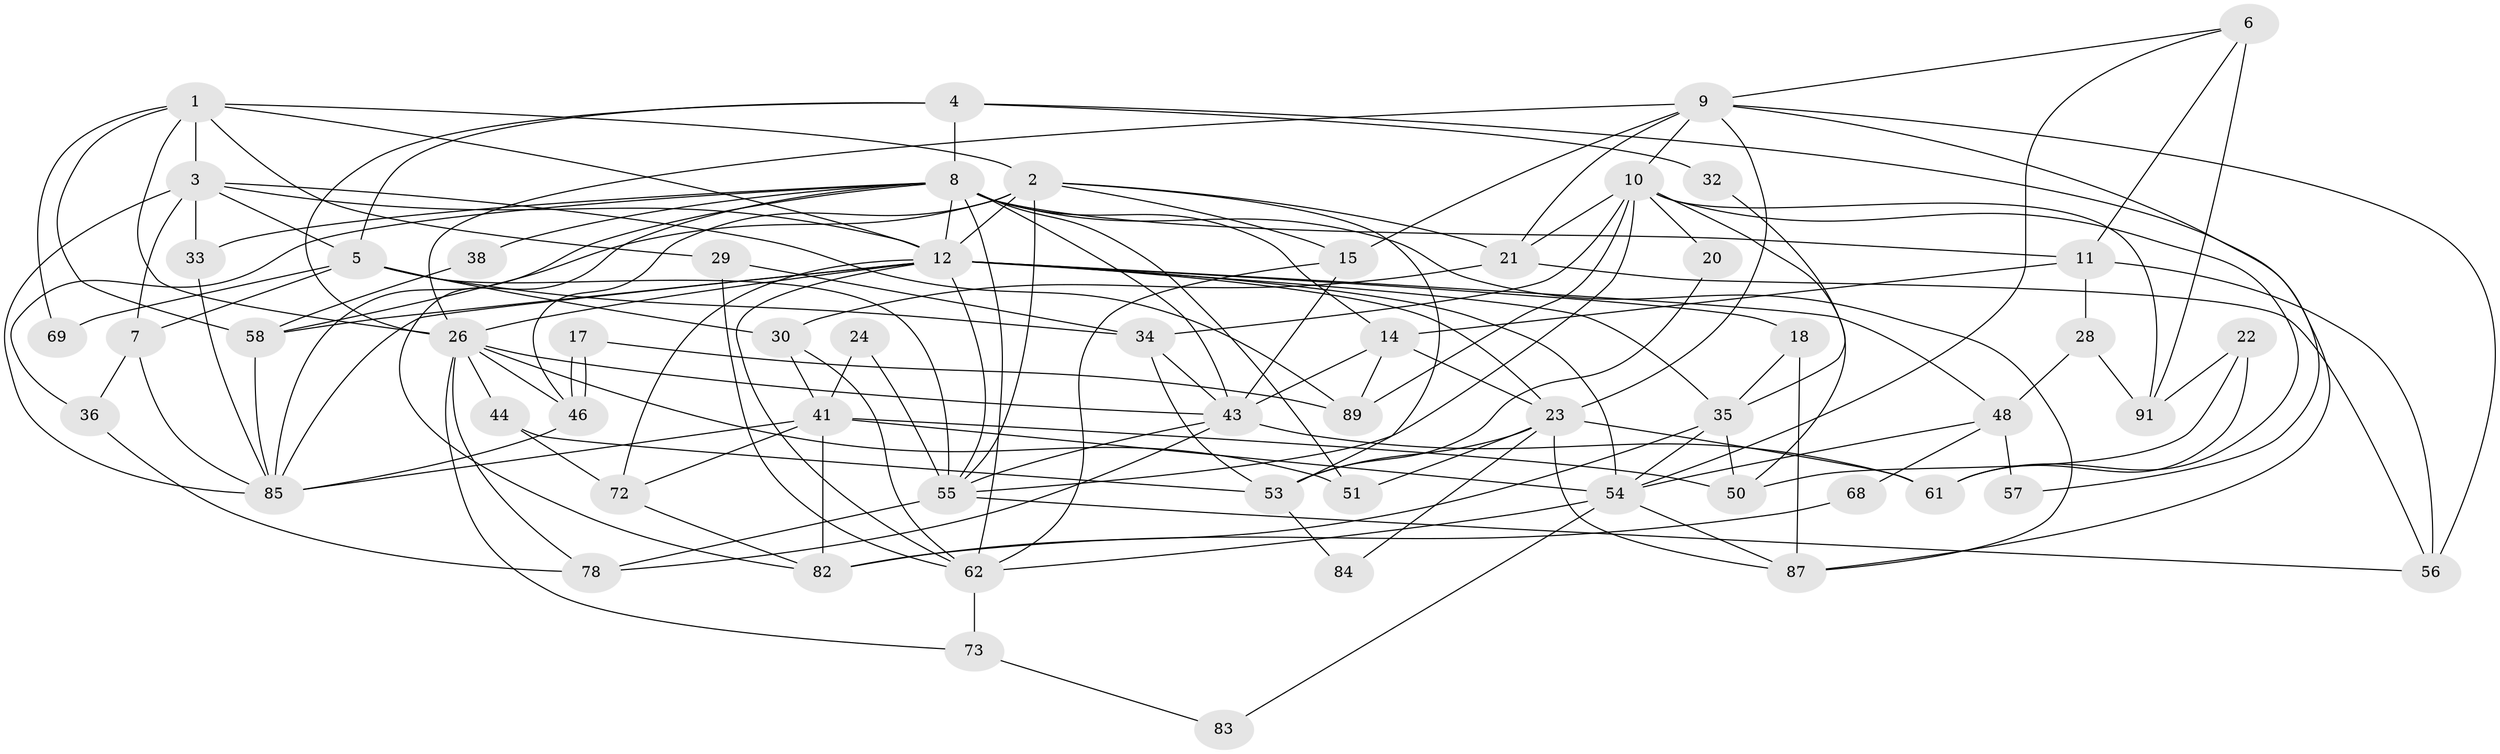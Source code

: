 // original degree distribution, {4: 0.27835051546391754, 5: 0.24742268041237114, 3: 0.17525773195876287, 7: 0.030927835051546393, 6: 0.09278350515463918, 2: 0.17525773195876287}
// Generated by graph-tools (version 1.1) at 2025/18/03/04/25 18:18:47]
// undirected, 58 vertices, 146 edges
graph export_dot {
graph [start="1"]
  node [color=gray90,style=filled];
  1 [super="+59+25"];
  2 [super="+93"];
  3 [super="+67"];
  4 [super="+64"];
  5 [super="+88"];
  6;
  7;
  8 [super="+49+16"];
  9 [super="+27+37"];
  10 [super="+19+13"];
  11;
  12 [super="+31"];
  14;
  15;
  17;
  18;
  20;
  21 [super="+95"];
  22;
  23 [super="+92+39"];
  24;
  26 [super="+65+52"];
  28;
  29;
  30;
  32;
  33 [super="+70"];
  34 [super="+71"];
  35;
  36 [super="+40"];
  38;
  41 [super="+45"];
  43 [super="+90"];
  44;
  46;
  48;
  50;
  51 [super="+79"];
  53 [super="+63"];
  54 [super="+81+66"];
  55 [super="+77"];
  56;
  57;
  58;
  61;
  62;
  68;
  69;
  72;
  73;
  78;
  82;
  83;
  84;
  85 [super="+86"];
  87 [super="+97"];
  89;
  91;
  1 -- 29;
  1 -- 58;
  1 -- 2;
  1 -- 3;
  1 -- 12;
  1 -- 69;
  1 -- 26;
  2 -- 58;
  2 -- 53;
  2 -- 21;
  2 -- 55;
  2 -- 46;
  2 -- 15;
  2 -- 12 [weight=2];
  3 -- 33;
  3 -- 5;
  3 -- 85;
  3 -- 7;
  3 -- 89;
  3 -- 12;
  4 -- 32;
  4 -- 5;
  4 -- 87;
  4 -- 8 [weight=2];
  4 -- 26;
  5 -- 55;
  5 -- 7;
  5 -- 69;
  5 -- 30;
  5 -- 34;
  6 -- 54;
  6 -- 11;
  6 -- 91;
  6 -- 9;
  7 -- 85;
  7 -- 36;
  8 -- 14;
  8 -- 85;
  8 -- 38;
  8 -- 43;
  8 -- 33;
  8 -- 36;
  8 -- 11;
  8 -- 12;
  8 -- 82;
  8 -- 51 [weight=2];
  8 -- 87;
  8 -- 62;
  9 -- 21;
  9 -- 10;
  9 -- 15;
  9 -- 23;
  9 -- 56;
  9 -- 26;
  9 -- 57;
  10 -- 21 [weight=2];
  10 -- 20;
  10 -- 34;
  10 -- 50 [weight=2];
  10 -- 91;
  10 -- 89;
  10 -- 61;
  10 -- 55;
  11 -- 28;
  11 -- 14;
  11 -- 56;
  12 -- 58;
  12 -- 35;
  12 -- 18;
  12 -- 48;
  12 -- 23 [weight=2];
  12 -- 72;
  12 -- 85 [weight=2];
  12 -- 54 [weight=2];
  12 -- 55;
  12 -- 26;
  12 -- 62;
  14 -- 23;
  14 -- 89;
  14 -- 43;
  15 -- 62;
  15 -- 43;
  17 -- 46;
  17 -- 46;
  17 -- 89;
  18 -- 35;
  18 -- 87;
  20 -- 53;
  21 -- 56;
  21 -- 30;
  22 -- 91;
  22 -- 50;
  22 -- 61;
  23 -- 51;
  23 -- 53;
  23 -- 84;
  23 -- 61;
  23 -- 87;
  24 -- 41;
  24 -- 55;
  26 -- 73;
  26 -- 46;
  26 -- 43;
  26 -- 44;
  26 -- 78;
  26 -- 51;
  28 -- 48;
  28 -- 91;
  29 -- 62;
  29 -- 34;
  30 -- 62;
  30 -- 41;
  32 -- 35;
  33 -- 85;
  34 -- 53;
  34 -- 43;
  35 -- 50;
  35 -- 82;
  35 -- 54;
  36 -- 78;
  38 -- 58;
  41 -- 82;
  41 -- 54;
  41 -- 72;
  41 -- 50;
  41 -- 85;
  43 -- 78;
  43 -- 55;
  43 -- 61;
  44 -- 72;
  44 -- 53;
  46 -- 85;
  48 -- 57;
  48 -- 68;
  48 -- 54;
  53 -- 84;
  54 -- 87;
  54 -- 62;
  54 -- 83;
  55 -- 56;
  55 -- 78;
  58 -- 85;
  62 -- 73;
  68 -- 82;
  72 -- 82;
  73 -- 83;
}
